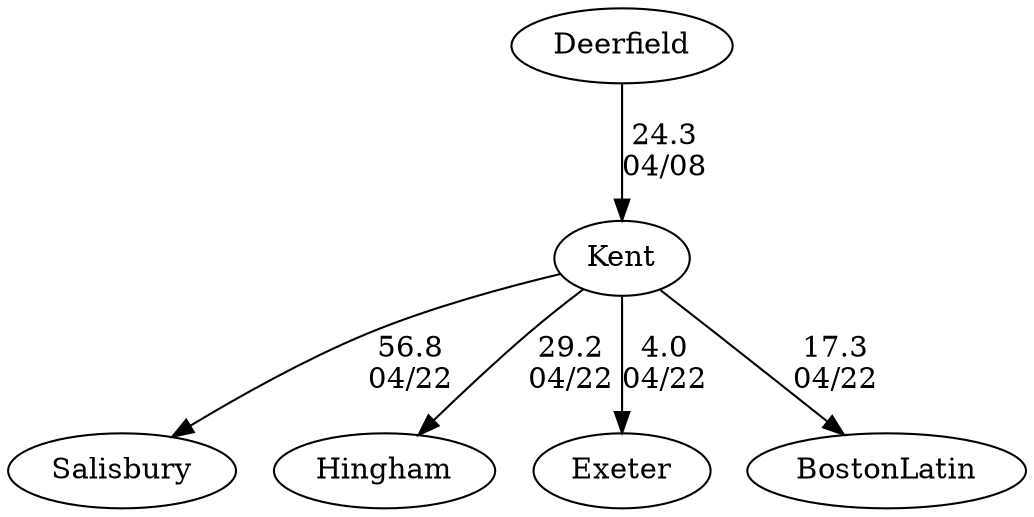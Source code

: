 digraph girls3eightsKent {Salisbury [URL="girls3eightsKentSalisbury.html"];Hingham [URL="girls3eightsKentHingham.html"];Kent [URL="girls3eightsKentKent.html"];Exeter [URL="girls3eightsKentExeter.html"];Deerfield [URL="girls3eightsKentDeerfield.html"];BostonLatin [URL="girls3eightsKentBostonLatin.html"];Deerfield -> Kent[label="24.3
04/08", weight="76", tooltip="NEIRA Girls Eights,Deerfield vs. Kent			
Distance: 1680m Conditions: Fair conditions on flat water with a gusting 10mph cross tailwind in the first 500m. Comments: Congratulations to all three Deerfield crews on impressive racing. Thank you to Parker and Meg for launching their inaugural eights season with a race against Kent School.
None", URL="http://www.row2k.com/results/resultspage.cfm?UID=99230681DE272C5FECC179DDBE0FB911&cat=1", random="random"]; 
Kent -> Exeter[label="4.0
04/22", weight="96", tooltip="NEIRA Boys & Girls Eights,Exeter Invitational			
Distance: 1500 Conditions: Slight cross-head wind from Lane 6 Comments: Races were floating starts, please do not compare times. G1 started 100 meters over the line, G2 started 100 meters behind the line, G3 started 50 meters behind the line. A special thank you to St. John's and Shrewsbury for hosting the day. Exeter wins the Kent/Exeter point trophy. Kent win the inaugural Southborough Cup between Kent and St. John's in the B1 Race.
None", URL="http://www.row2k.com/results/resultspage.cfm?UID=400D210525A078B37DBC3D8532AEBFDB&cat=5", random="random"]; 
Kent -> BostonLatin[label="17.3
04/22", weight="83", tooltip="NEIRA Boys & Girls Eights,Exeter Invitational			
Distance: 1500 Conditions: Slight cross-head wind from Lane 6 Comments: Races were floating starts, please do not compare times. G1 started 100 meters over the line, G2 started 100 meters behind the line, G3 started 50 meters behind the line. A special thank you to St. John's and Shrewsbury for hosting the day. Exeter wins the Kent/Exeter point trophy. Kent win the inaugural Southborough Cup between Kent and St. John's in the B1 Race.
None", URL="http://www.row2k.com/results/resultspage.cfm?UID=400D210525A078B37DBC3D8532AEBFDB&cat=5", random="random"]; 
Kent -> Hingham[label="29.2
04/22", weight="71", tooltip="NEIRA Boys & Girls Eights,Exeter Invitational			
Distance: 1500 Conditions: Slight cross-head wind from Lane 6 Comments: Races were floating starts, please do not compare times. G1 started 100 meters over the line, G2 started 100 meters behind the line, G3 started 50 meters behind the line. A special thank you to St. John's and Shrewsbury for hosting the day. Exeter wins the Kent/Exeter point trophy. Kent win the inaugural Southborough Cup between Kent and St. John's in the B1 Race.
None", URL="http://www.row2k.com/results/resultspage.cfm?UID=400D210525A078B37DBC3D8532AEBFDB&cat=5", random="random"]; 
Kent -> Salisbury[label="56.8
04/22", weight="44", tooltip="NEIRA Boys & Girls Eights,Exeter Invitational			
Distance: 1500 Conditions: Slight cross-head wind from Lane 6 Comments: Races were floating starts, please do not compare times. G1 started 100 meters over the line, G2 started 100 meters behind the line, G3 started 50 meters behind the line. A special thank you to St. John's and Shrewsbury for hosting the day. Exeter wins the Kent/Exeter point trophy. Kent win the inaugural Southborough Cup between Kent and St. John's in the B1 Race.
None", URL="http://www.row2k.com/results/resultspage.cfm?UID=400D210525A078B37DBC3D8532AEBFDB&cat=5", random="random"]}